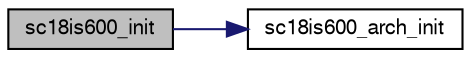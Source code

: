 digraph "sc18is600_init"
{
  edge [fontname="FreeSans",fontsize="10",labelfontname="FreeSans",labelfontsize="10"];
  node [fontname="FreeSans",fontsize="10",shape=record];
  rankdir="LR";
  Node1 [label="sc18is600_init",height=0.2,width=0.4,color="black", fillcolor="grey75", style="filled", fontcolor="black"];
  Node1 -> Node2 [color="midnightblue",fontsize="10",style="solid",fontname="FreeSans"];
  Node2 [label="sc18is600_arch_init",height=0.2,width=0.4,color="black", fillcolor="white", style="filled",URL="$sc18is600__arch_8c.html#a0e39d8303331a272f98d723934b9dd8e"];
}
